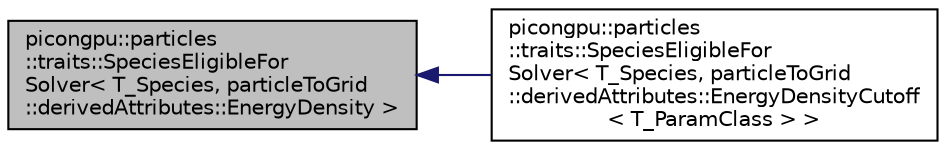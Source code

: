 digraph "picongpu::particles::traits::SpeciesEligibleForSolver&lt; T_Species, particleToGrid::derivedAttributes::EnergyDensity &gt;"
{
 // LATEX_PDF_SIZE
  edge [fontname="Helvetica",fontsize="10",labelfontname="Helvetica",labelfontsize="10"];
  node [fontname="Helvetica",fontsize="10",shape=record];
  rankdir="LR";
  Node1 [label="picongpu::particles\l::traits::SpeciesEligibleFor\lSolver\< T_Species, particleToGrid\l::derivedAttributes::EnergyDensity \>",height=0.2,width=0.4,color="black", fillcolor="grey75", style="filled", fontcolor="black",tooltip=" "];
  Node1 -> Node2 [dir="back",color="midnightblue",fontsize="10",style="solid",fontname="Helvetica"];
  Node2 [label="picongpu::particles\l::traits::SpeciesEligibleFor\lSolver\< T_Species, particleToGrid\l::derivedAttributes::EnergyDensityCutoff\l\< T_ParamClass \> \>",height=0.2,width=0.4,color="black", fillcolor="white", style="filled",URL="$structpicongpu_1_1particles_1_1traits_1_1_species_eligible_for_solver_3_01_t___species_00_01part90238ac42e600b526648202e2c74fb86.html",tooltip=" "];
}
